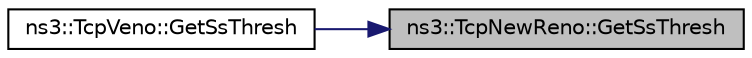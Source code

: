 digraph "ns3::TcpNewReno::GetSsThresh"
{
 // LATEX_PDF_SIZE
  edge [fontname="Helvetica",fontsize="10",labelfontname="Helvetica",labelfontsize="10"];
  node [fontname="Helvetica",fontsize="10",shape=record];
  rankdir="RL";
  Node1 [label="ns3::TcpNewReno::GetSsThresh",height=0.2,width=0.4,color="black", fillcolor="grey75", style="filled", fontcolor="black",tooltip="Get the slow start threshold after a loss event."];
  Node1 -> Node2 [dir="back",color="midnightblue",fontsize="10",style="solid",fontname="Helvetica"];
  Node2 [label="ns3::TcpVeno::GetSsThresh",height=0.2,width=0.4,color="black", fillcolor="white", style="filled",URL="$classns3_1_1_tcp_veno.html#a03a169d4fd7653a6a56a7963578cc489",tooltip="Get slow start threshold during Veno multiplicative-decrease phase."];
}
